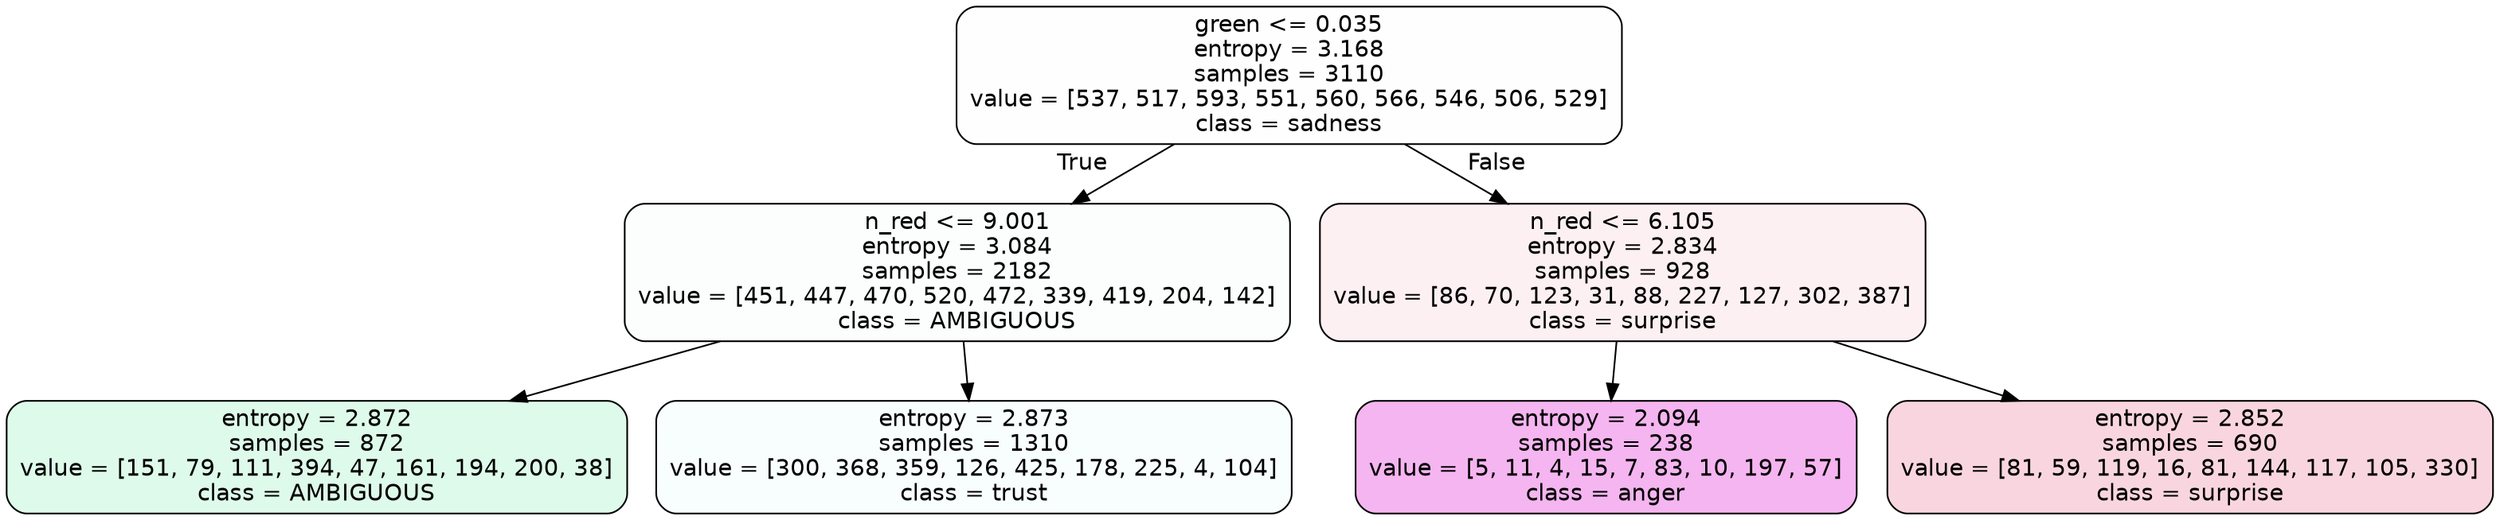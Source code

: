 digraph Tree {
node [shape=box, style="filled, rounded", color="black", fontname=helvetica] ;
edge [fontname=helvetica] ;
0 [label="green <= 0.035\nentropy = 3.168\nsamples = 3110\nvalue = [537, 517, 593, 551, 560, 566, 546, 506, 529]\nclass = sadness", fillcolor="#64e53902"] ;
1 [label="n_red <= 9.001\nentropy = 3.084\nsamples = 2182\nvalue = [451, 447, 470, 520, 472, 339, 419, 204, 142]\nclass = AMBIGUOUS", fillcolor="#39e58104"] ;
0 -> 1 [labeldistance=2.5, labelangle=45, headlabel="True"] ;
2 [label="entropy = 2.872\nsamples = 872\nvalue = [151, 79, 111, 394, 47, 161, 194, 200, 38]\nclass = AMBIGUOUS", fillcolor="#39e5812a"] ;
1 -> 2 ;
3 [label="entropy = 2.873\nsamples = 1310\nvalue = [300, 368, 359, 126, 425, 178, 225, 4, 104]\nclass = trust", fillcolor="#39d7e508"] ;
1 -> 3 ;
4 [label="n_red <= 6.105\nentropy = 2.834\nsamples = 928\nvalue = [86, 70, 123, 31, 88, 227, 127, 302, 387]\nclass = surprise", fillcolor="#e5396413"] ;
0 -> 4 [labeldistance=2.5, labelangle=-45, headlabel="False"] ;
5 [label="entropy = 2.094\nsamples = 238\nvalue = [5, 11, 4, 15, 7, 83, 10, 197, 57]\nclass = anger", fillcolor="#e539d75f"] ;
4 -> 5 ;
6 [label="entropy = 2.852\nsamples = 690\nvalue = [81, 59, 119, 16, 81, 144, 117, 105, 330]\nclass = surprise", fillcolor="#e5396434"] ;
4 -> 6 ;
}